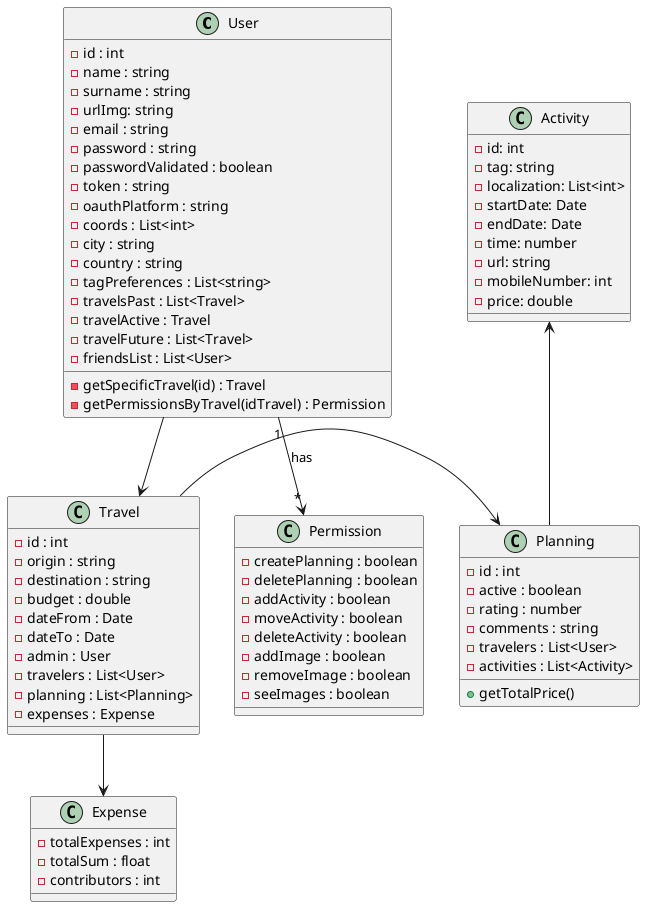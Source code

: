 @startuml Backend
'https://plantuml.com/class-diagram


User --> Travel
User "1" --> "*" Permission : has
Travel -right-> Planning
Travel -down-> Expense
Planning -up-> Activity

class User {
- id : int
- name : string
- surname : string
- urlImg: string
- email : string
- password : string
- passwordValidated : boolean
- token : string
- oauthPlatform : string
' coords para que es?
- coords : List<int>
- city : string
- country : string
- tagPreferences : List<string>
- travelsPast : List<Travel>
- travelActive : Travel
- travelFuture : List<Travel>
- friendsList : List<User>
- getSpecificTravel(id) : Travel
- getPermissionsByTravel(idTravel) : Permission
}

class Permission {
- createPlanning : boolean 
- deletePlanning : boolean
- addActivity : boolean
- moveActivity : boolean
- deleteActivity : boolean
- addImage : boolean
- removeImage : boolean
- seeImages : boolean
}

class Travel {
- id : int
- origin : string
- destination : string
- budget : double
- dateFrom : Date
- dateTo : Date
- admin : User
- travelers : List<User>
- planning : List<Planning>
- expenses : Expense
}

' es necesaria? no es mejor en activity poner el price?
class Expense{
- totalExpenses : int
- totalSum : float
- contributors : int
}

class Planning{
- id : int
- active : boolean
- rating : number
- comments : string
- travelers : List<User>
- activities : List<Activity>
+ getTotalPrice()
}

class Activity{
- id: int
- tag: string
' localization son coordenadas?
- localization: List<int>
- startDate: Date
- endDate: Date
' time in minuts
- time: number
- url: string
- mobileNumber: int
- price: double
}

@enduml